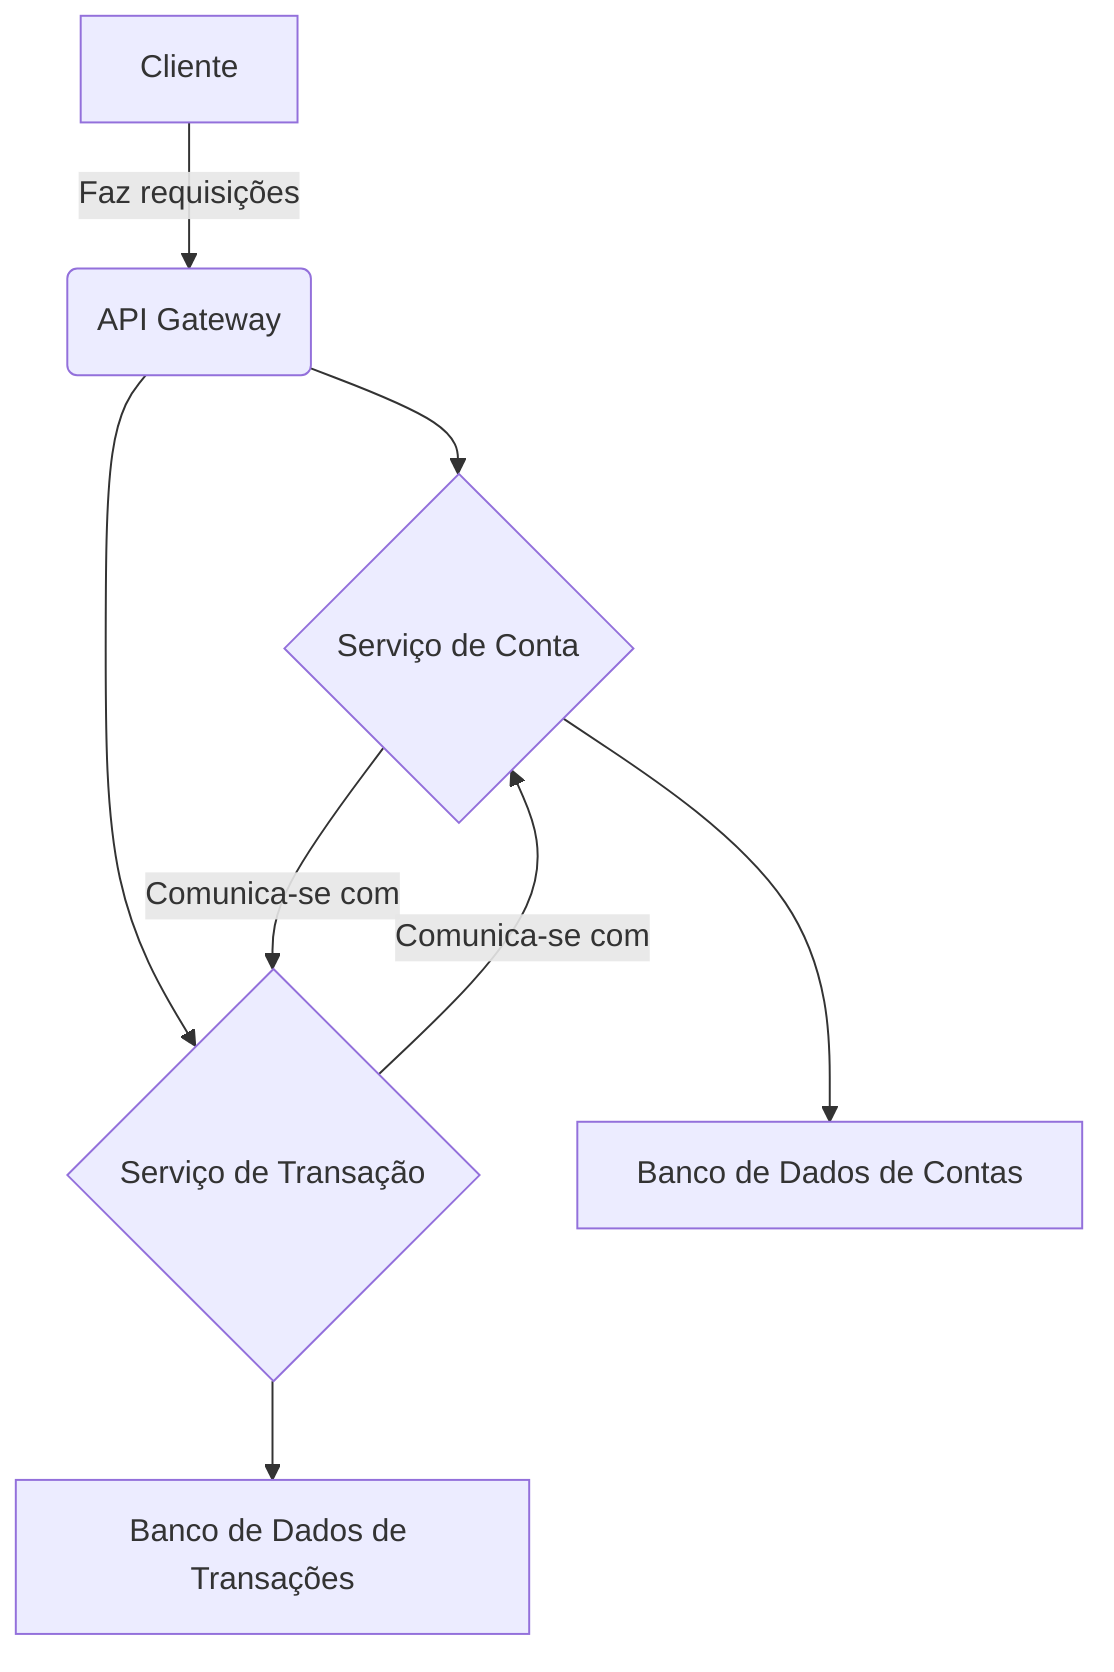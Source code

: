 graph TD
    A[Cliente] -->|Faz requisições| B(API Gateway)
    B --> C{Serviço de Conta}
    B --> D{Serviço de Transação}
    C --> E[Banco de Dados de Contas]
    D --> F[Banco de Dados de Transações]
    C -->|Comunica-se com| D
    D -->|Comunica-se com| C